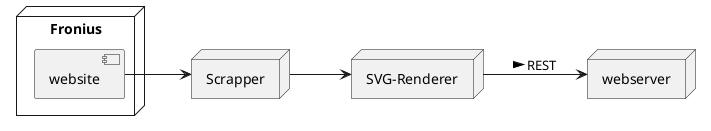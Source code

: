 @startuml
left to right direction

node "Fronius" {
 [website]
}

node "Scrapper"

node "SVG-Renderer"

node "webserver"

[website] --> Scrapper
Scrapper --> "SVG-Renderer"
"SVG-Renderer" --> "webserver" : REST >
@enduml